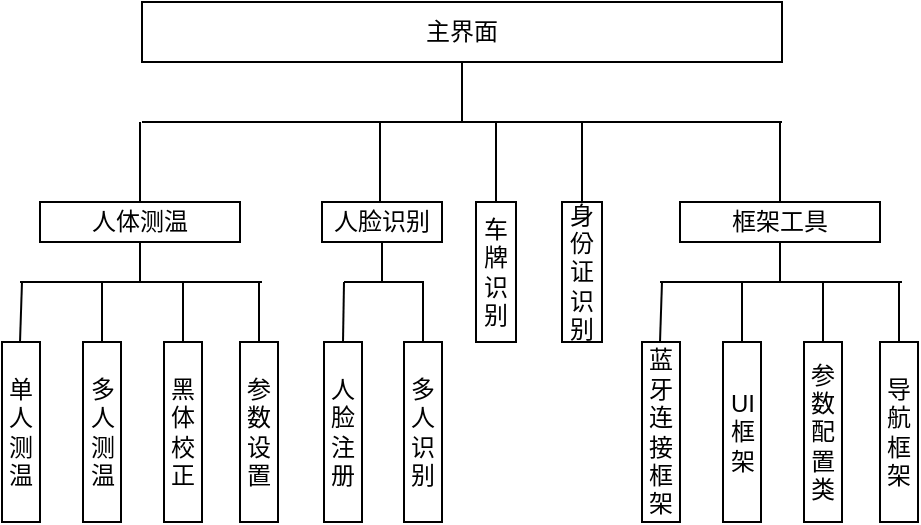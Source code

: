 <mxfile version="13.10.4" type="github">
  <diagram id="CGefpabzx_WnfCjwkcjX" name="Page-1">
    <mxGraphModel dx="1038" dy="575" grid="1" gridSize="10" guides="1" tooltips="1" connect="1" arrows="1" fold="1" page="1" pageScale="1" pageWidth="827" pageHeight="1169" math="0" shadow="0">
      <root>
        <mxCell id="0" />
        <mxCell id="1" parent="0" />
        <mxCell id="Ib9lCvpKc0c_JeogtOLt-1" value="主界面" style="rounded=0;whiteSpace=wrap;html=1;" vertex="1" parent="1">
          <mxGeometry x="140" y="100" width="320" height="30" as="geometry" />
        </mxCell>
        <mxCell id="Ib9lCvpKc0c_JeogtOLt-3" value="" style="endArrow=none;html=1;entryX=0.5;entryY=1;entryDx=0;entryDy=0;" edge="1" parent="1" target="Ib9lCvpKc0c_JeogtOLt-1">
          <mxGeometry width="50" height="50" relative="1" as="geometry">
            <mxPoint x="300" y="160" as="sourcePoint" />
            <mxPoint x="430" y="190" as="targetPoint" />
          </mxGeometry>
        </mxCell>
        <mxCell id="Ib9lCvpKc0c_JeogtOLt-4" value="" style="endArrow=none;html=1;" edge="1" parent="1">
          <mxGeometry width="50" height="50" relative="1" as="geometry">
            <mxPoint x="140" y="160" as="sourcePoint" />
            <mxPoint x="460" y="160" as="targetPoint" />
          </mxGeometry>
        </mxCell>
        <mxCell id="Ib9lCvpKc0c_JeogtOLt-5" value="" style="endArrow=none;html=1;" edge="1" parent="1">
          <mxGeometry width="50" height="50" relative="1" as="geometry">
            <mxPoint x="139" y="200" as="sourcePoint" />
            <mxPoint x="139" y="160" as="targetPoint" />
          </mxGeometry>
        </mxCell>
        <mxCell id="Ib9lCvpKc0c_JeogtOLt-7" value="人体测温" style="rounded=0;whiteSpace=wrap;html=1;" vertex="1" parent="1">
          <mxGeometry x="89" y="200" width="100" height="20" as="geometry" />
        </mxCell>
        <mxCell id="Ib9lCvpKc0c_JeogtOLt-16" value="单人测温" style="rounded=0;whiteSpace=wrap;html=1;" vertex="1" parent="1">
          <mxGeometry x="70" y="270" width="19" height="90" as="geometry" />
        </mxCell>
        <mxCell id="Ib9lCvpKc0c_JeogtOLt-17" value="" style="endArrow=none;html=1;entryX=0.5;entryY=1;entryDx=0;entryDy=0;" edge="1" parent="1" target="Ib9lCvpKc0c_JeogtOLt-7">
          <mxGeometry width="50" height="50" relative="1" as="geometry">
            <mxPoint x="139" y="240" as="sourcePoint" />
            <mxPoint x="168" y="290" as="targetPoint" />
          </mxGeometry>
        </mxCell>
        <mxCell id="Ib9lCvpKc0c_JeogtOLt-18" value="" style="endArrow=none;html=1;" edge="1" parent="1">
          <mxGeometry width="50" height="50" relative="1" as="geometry">
            <mxPoint x="79" y="240" as="sourcePoint" />
            <mxPoint x="200" y="240" as="targetPoint" />
            <Array as="points">
              <mxPoint x="130" y="240" />
            </Array>
          </mxGeometry>
        </mxCell>
        <mxCell id="Ib9lCvpKc0c_JeogtOLt-19" value="" style="endArrow=none;html=1;" edge="1" parent="1">
          <mxGeometry width="50" height="50" relative="1" as="geometry">
            <mxPoint x="79" y="270" as="sourcePoint" />
            <mxPoint x="80" y="240" as="targetPoint" />
          </mxGeometry>
        </mxCell>
        <mxCell id="Ib9lCvpKc0c_JeogtOLt-28" value="多人测温" style="rounded=0;whiteSpace=wrap;html=1;" vertex="1" parent="1">
          <mxGeometry x="110.5" y="270" width="19" height="90" as="geometry" />
        </mxCell>
        <mxCell id="Ib9lCvpKc0c_JeogtOLt-29" value="" style="endArrow=none;html=1;exitX=0.5;exitY=0;exitDx=0;exitDy=0;" edge="1" parent="1" source="Ib9lCvpKc0c_JeogtOLt-28">
          <mxGeometry width="50" height="50" relative="1" as="geometry">
            <mxPoint x="70" y="290" as="sourcePoint" />
            <mxPoint x="120" y="240" as="targetPoint" />
          </mxGeometry>
        </mxCell>
        <mxCell id="Ib9lCvpKc0c_JeogtOLt-30" value="黑体校正" style="rounded=0;whiteSpace=wrap;html=1;" vertex="1" parent="1">
          <mxGeometry x="151" y="270" width="19" height="90" as="geometry" />
        </mxCell>
        <mxCell id="Ib9lCvpKc0c_JeogtOLt-31" value="" style="endArrow=none;html=1;exitX=0.5;exitY=0;exitDx=0;exitDy=0;" edge="1" source="Ib9lCvpKc0c_JeogtOLt-30" parent="1">
          <mxGeometry width="50" height="50" relative="1" as="geometry">
            <mxPoint x="110.5" y="290" as="sourcePoint" />
            <mxPoint x="160.5" y="240" as="targetPoint" />
          </mxGeometry>
        </mxCell>
        <mxCell id="Ib9lCvpKc0c_JeogtOLt-33" value="参数设置" style="rounded=0;whiteSpace=wrap;html=1;" vertex="1" parent="1">
          <mxGeometry x="189" y="270" width="19" height="90" as="geometry" />
        </mxCell>
        <mxCell id="Ib9lCvpKc0c_JeogtOLt-34" value="" style="endArrow=none;html=1;exitX=0.5;exitY=0;exitDx=0;exitDy=0;" edge="1" source="Ib9lCvpKc0c_JeogtOLt-33" parent="1">
          <mxGeometry width="50" height="50" relative="1" as="geometry">
            <mxPoint x="148.5" y="290" as="sourcePoint" />
            <mxPoint x="198.5" y="240" as="targetPoint" />
          </mxGeometry>
        </mxCell>
        <mxCell id="Ib9lCvpKc0c_JeogtOLt-47" value="" style="endArrow=none;html=1;" edge="1" parent="1">
          <mxGeometry width="50" height="50" relative="1" as="geometry">
            <mxPoint x="259" y="200" as="sourcePoint" />
            <mxPoint x="259" y="160" as="targetPoint" />
          </mxGeometry>
        </mxCell>
        <mxCell id="Ib9lCvpKc0c_JeogtOLt-48" value="人脸识别" style="rounded=0;whiteSpace=wrap;html=1;" vertex="1" parent="1">
          <mxGeometry x="230" y="200" width="60" height="20" as="geometry" />
        </mxCell>
        <mxCell id="Ib9lCvpKc0c_JeogtOLt-49" value="人脸注册" style="rounded=0;whiteSpace=wrap;html=1;" vertex="1" parent="1">
          <mxGeometry x="231" y="270" width="19" height="90" as="geometry" />
        </mxCell>
        <mxCell id="Ib9lCvpKc0c_JeogtOLt-50" value="" style="endArrow=none;html=1;entryX=0.5;entryY=1;entryDx=0;entryDy=0;" edge="1" target="Ib9lCvpKc0c_JeogtOLt-48" parent="1">
          <mxGeometry width="50" height="50" relative="1" as="geometry">
            <mxPoint x="260" y="240" as="sourcePoint" />
            <mxPoint x="288" y="290" as="targetPoint" />
          </mxGeometry>
        </mxCell>
        <mxCell id="Ib9lCvpKc0c_JeogtOLt-51" value="" style="endArrow=none;html=1;" edge="1" parent="1">
          <mxGeometry width="50" height="50" relative="1" as="geometry">
            <mxPoint x="241" y="240" as="sourcePoint" />
            <mxPoint x="281" y="240" as="targetPoint" />
            <Array as="points">
              <mxPoint x="250" y="240" />
            </Array>
          </mxGeometry>
        </mxCell>
        <mxCell id="Ib9lCvpKc0c_JeogtOLt-53" value="多人识别" style="rounded=0;whiteSpace=wrap;html=1;" vertex="1" parent="1">
          <mxGeometry x="271" y="270" width="19" height="90" as="geometry" />
        </mxCell>
        <mxCell id="Ib9lCvpKc0c_JeogtOLt-54" value="" style="endArrow=none;html=1;exitX=0.5;exitY=0;exitDx=0;exitDy=0;" edge="1" source="Ib9lCvpKc0c_JeogtOLt-53" parent="1">
          <mxGeometry width="50" height="50" relative="1" as="geometry">
            <mxPoint x="230.5" y="290" as="sourcePoint" />
            <mxPoint x="280.5" y="240" as="targetPoint" />
          </mxGeometry>
        </mxCell>
        <mxCell id="Ib9lCvpKc0c_JeogtOLt-59" value="" style="endArrow=none;html=1;exitX=0.5;exitY=0;exitDx=0;exitDy=0;" edge="1" parent="1" source="Ib9lCvpKc0c_JeogtOLt-49">
          <mxGeometry width="50" height="50" relative="1" as="geometry">
            <mxPoint x="191" y="430" as="sourcePoint" />
            <mxPoint x="241" y="240" as="targetPoint" />
          </mxGeometry>
        </mxCell>
        <mxCell id="Ib9lCvpKc0c_JeogtOLt-60" value="" style="endArrow=none;html=1;" edge="1" parent="1">
          <mxGeometry width="50" height="50" relative="1" as="geometry">
            <mxPoint x="317" y="200" as="sourcePoint" />
            <mxPoint x="317" y="160" as="targetPoint" />
          </mxGeometry>
        </mxCell>
        <mxCell id="Ib9lCvpKc0c_JeogtOLt-61" value="车牌识别" style="rounded=0;whiteSpace=wrap;html=1;" vertex="1" parent="1">
          <mxGeometry x="307" y="200" width="20" height="70" as="geometry" />
        </mxCell>
        <mxCell id="Ib9lCvpKc0c_JeogtOLt-63" value="" style="endArrow=none;html=1;" edge="1" parent="1">
          <mxGeometry width="50" height="50" relative="1" as="geometry">
            <mxPoint x="459" y="200" as="sourcePoint" />
            <mxPoint x="459" y="160" as="targetPoint" />
          </mxGeometry>
        </mxCell>
        <mxCell id="Ib9lCvpKc0c_JeogtOLt-64" value="框架工具" style="rounded=0;whiteSpace=wrap;html=1;" vertex="1" parent="1">
          <mxGeometry x="409" y="200" width="100" height="20" as="geometry" />
        </mxCell>
        <mxCell id="Ib9lCvpKc0c_JeogtOLt-65" value="蓝牙连接框架" style="rounded=0;whiteSpace=wrap;html=1;" vertex="1" parent="1">
          <mxGeometry x="390" y="270" width="19" height="90" as="geometry" />
        </mxCell>
        <mxCell id="Ib9lCvpKc0c_JeogtOLt-66" value="" style="endArrow=none;html=1;entryX=0.5;entryY=1;entryDx=0;entryDy=0;" edge="1" target="Ib9lCvpKc0c_JeogtOLt-64" parent="1">
          <mxGeometry width="50" height="50" relative="1" as="geometry">
            <mxPoint x="459" y="240" as="sourcePoint" />
            <mxPoint x="488" y="290" as="targetPoint" />
          </mxGeometry>
        </mxCell>
        <mxCell id="Ib9lCvpKc0c_JeogtOLt-67" value="" style="endArrow=none;html=1;" edge="1" parent="1">
          <mxGeometry width="50" height="50" relative="1" as="geometry">
            <mxPoint x="399" y="240" as="sourcePoint" />
            <mxPoint x="520" y="240" as="targetPoint" />
            <Array as="points">
              <mxPoint x="450" y="240" />
            </Array>
          </mxGeometry>
        </mxCell>
        <mxCell id="Ib9lCvpKc0c_JeogtOLt-68" value="" style="endArrow=none;html=1;" edge="1" parent="1">
          <mxGeometry width="50" height="50" relative="1" as="geometry">
            <mxPoint x="399" y="270" as="sourcePoint" />
            <mxPoint x="400" y="240" as="targetPoint" />
          </mxGeometry>
        </mxCell>
        <mxCell id="Ib9lCvpKc0c_JeogtOLt-69" value="UI框架" style="rounded=0;whiteSpace=wrap;html=1;" vertex="1" parent="1">
          <mxGeometry x="430.5" y="270" width="19" height="90" as="geometry" />
        </mxCell>
        <mxCell id="Ib9lCvpKc0c_JeogtOLt-70" value="" style="endArrow=none;html=1;exitX=0.5;exitY=0;exitDx=0;exitDy=0;" edge="1" source="Ib9lCvpKc0c_JeogtOLt-69" parent="1">
          <mxGeometry width="50" height="50" relative="1" as="geometry">
            <mxPoint x="390" y="290" as="sourcePoint" />
            <mxPoint x="440" y="240" as="targetPoint" />
          </mxGeometry>
        </mxCell>
        <mxCell id="Ib9lCvpKc0c_JeogtOLt-71" value="参数配置类" style="rounded=0;whiteSpace=wrap;html=1;" vertex="1" parent="1">
          <mxGeometry x="471" y="270" width="19" height="90" as="geometry" />
        </mxCell>
        <mxCell id="Ib9lCvpKc0c_JeogtOLt-72" value="" style="endArrow=none;html=1;exitX=0.5;exitY=0;exitDx=0;exitDy=0;" edge="1" source="Ib9lCvpKc0c_JeogtOLt-71" parent="1">
          <mxGeometry width="50" height="50" relative="1" as="geometry">
            <mxPoint x="430.5" y="290" as="sourcePoint" />
            <mxPoint x="480.5" y="240" as="targetPoint" />
          </mxGeometry>
        </mxCell>
        <mxCell id="Ib9lCvpKc0c_JeogtOLt-73" value="导航框架" style="rounded=0;whiteSpace=wrap;html=1;" vertex="1" parent="1">
          <mxGeometry x="509" y="270" width="19" height="90" as="geometry" />
        </mxCell>
        <mxCell id="Ib9lCvpKc0c_JeogtOLt-74" value="" style="endArrow=none;html=1;exitX=0.5;exitY=0;exitDx=0;exitDy=0;" edge="1" source="Ib9lCvpKc0c_JeogtOLt-73" parent="1">
          <mxGeometry width="50" height="50" relative="1" as="geometry">
            <mxPoint x="468.5" y="290" as="sourcePoint" />
            <mxPoint x="518.5" y="240" as="targetPoint" />
          </mxGeometry>
        </mxCell>
        <mxCell id="Ib9lCvpKc0c_JeogtOLt-75" value="" style="endArrow=none;html=1;" edge="1" parent="1">
          <mxGeometry width="50" height="50" relative="1" as="geometry">
            <mxPoint x="360" y="200" as="sourcePoint" />
            <mxPoint x="360" y="160" as="targetPoint" />
          </mxGeometry>
        </mxCell>
        <mxCell id="Ib9lCvpKc0c_JeogtOLt-76" value="身份证识别" style="rounded=0;whiteSpace=wrap;html=1;" vertex="1" parent="1">
          <mxGeometry x="350" y="200" width="20" height="70" as="geometry" />
        </mxCell>
      </root>
    </mxGraphModel>
  </diagram>
</mxfile>
